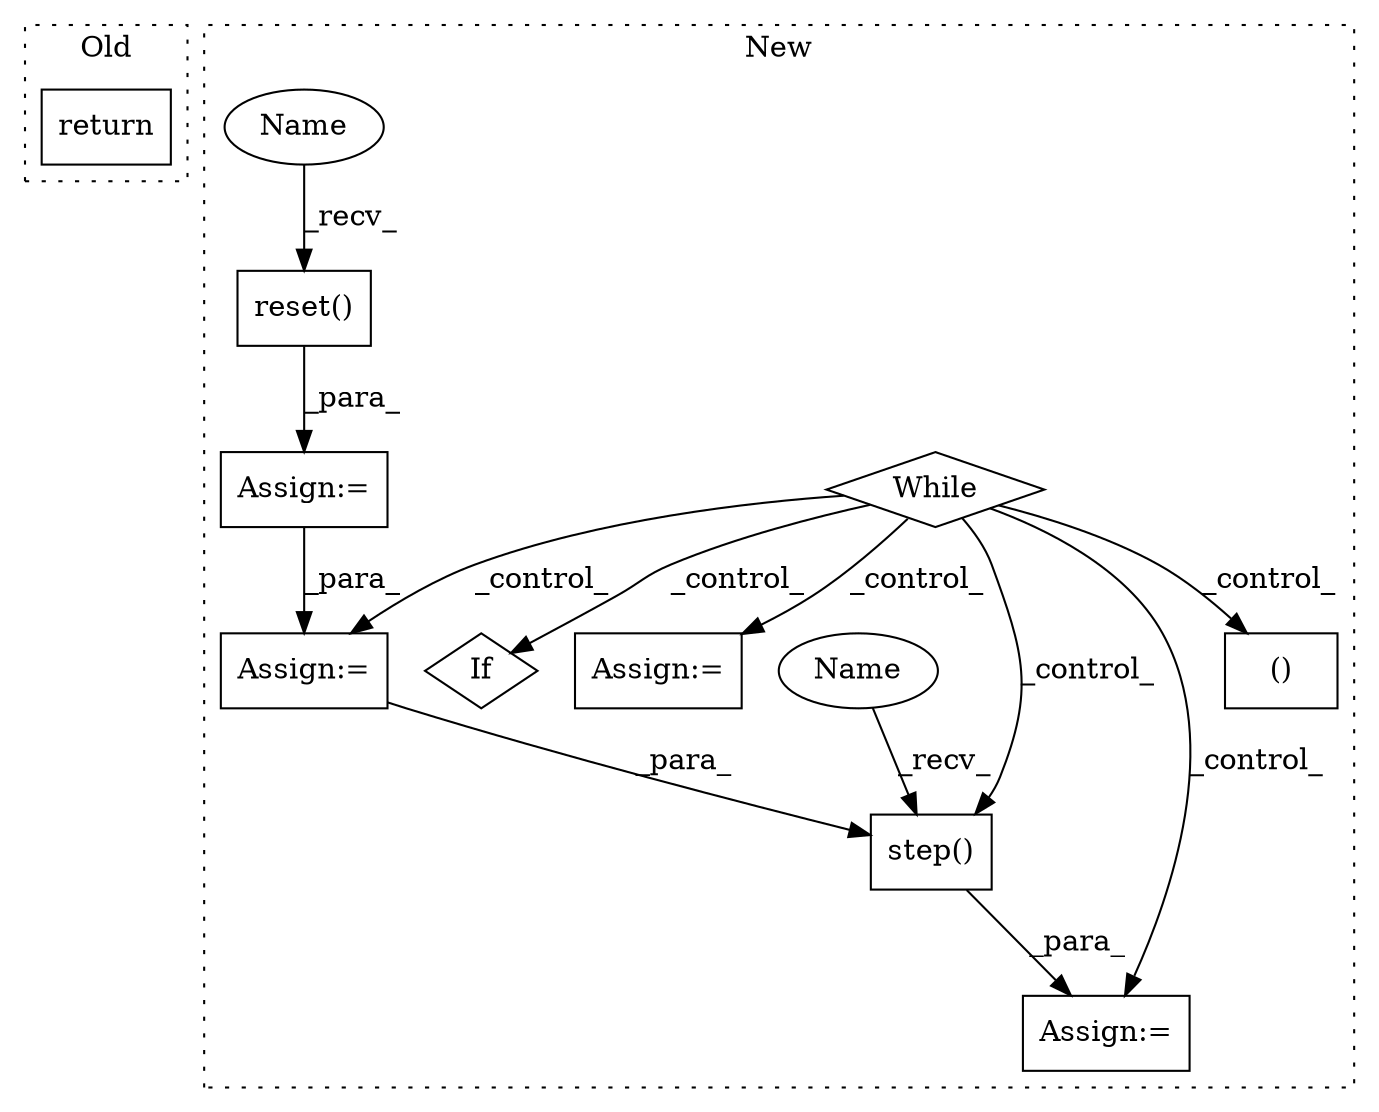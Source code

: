 digraph G {
subgraph cluster0 {
1 [label="return" a="93" s="1938" l="7" shape="box"];
label = "Old";
style="dotted";
}
subgraph cluster1 {
2 [label="reset()" a="75" s="3264" l="11" shape="box"];
3 [label="Assign:=" a="68" s="3261" l="3" shape="box"];
4 [label="step()" a="75" s="3549,3564" l="9,1" shape="box"];
5 [label="While" a="52" s="3284,3298" l="6,14" shape="diamond"];
6 [label="()" a="54" s="3350" l="8" shape="box"];
7 [label="If" a="96" s="3759" l="3" shape="diamond"];
8 [label="Assign:=" a="68" s="3704" l="3" shape="box"];
9 [label="Assign:=" a="68" s="3529" l="20" shape="box"];
10 [label="Assign:=" a="68" s="3375" l="3" shape="box"];
11 [label="Name" a="87" s="3549" l="3" shape="ellipse"];
12 [label="Name" a="87" s="3264" l="3" shape="ellipse"];
label = "New";
style="dotted";
}
2 -> 3 [label="_para_"];
3 -> 10 [label="_para_"];
4 -> 9 [label="_para_"];
5 -> 4 [label="_control_"];
5 -> 10 [label="_control_"];
5 -> 6 [label="_control_"];
5 -> 9 [label="_control_"];
5 -> 7 [label="_control_"];
5 -> 8 [label="_control_"];
10 -> 4 [label="_para_"];
11 -> 4 [label="_recv_"];
12 -> 2 [label="_recv_"];
}
